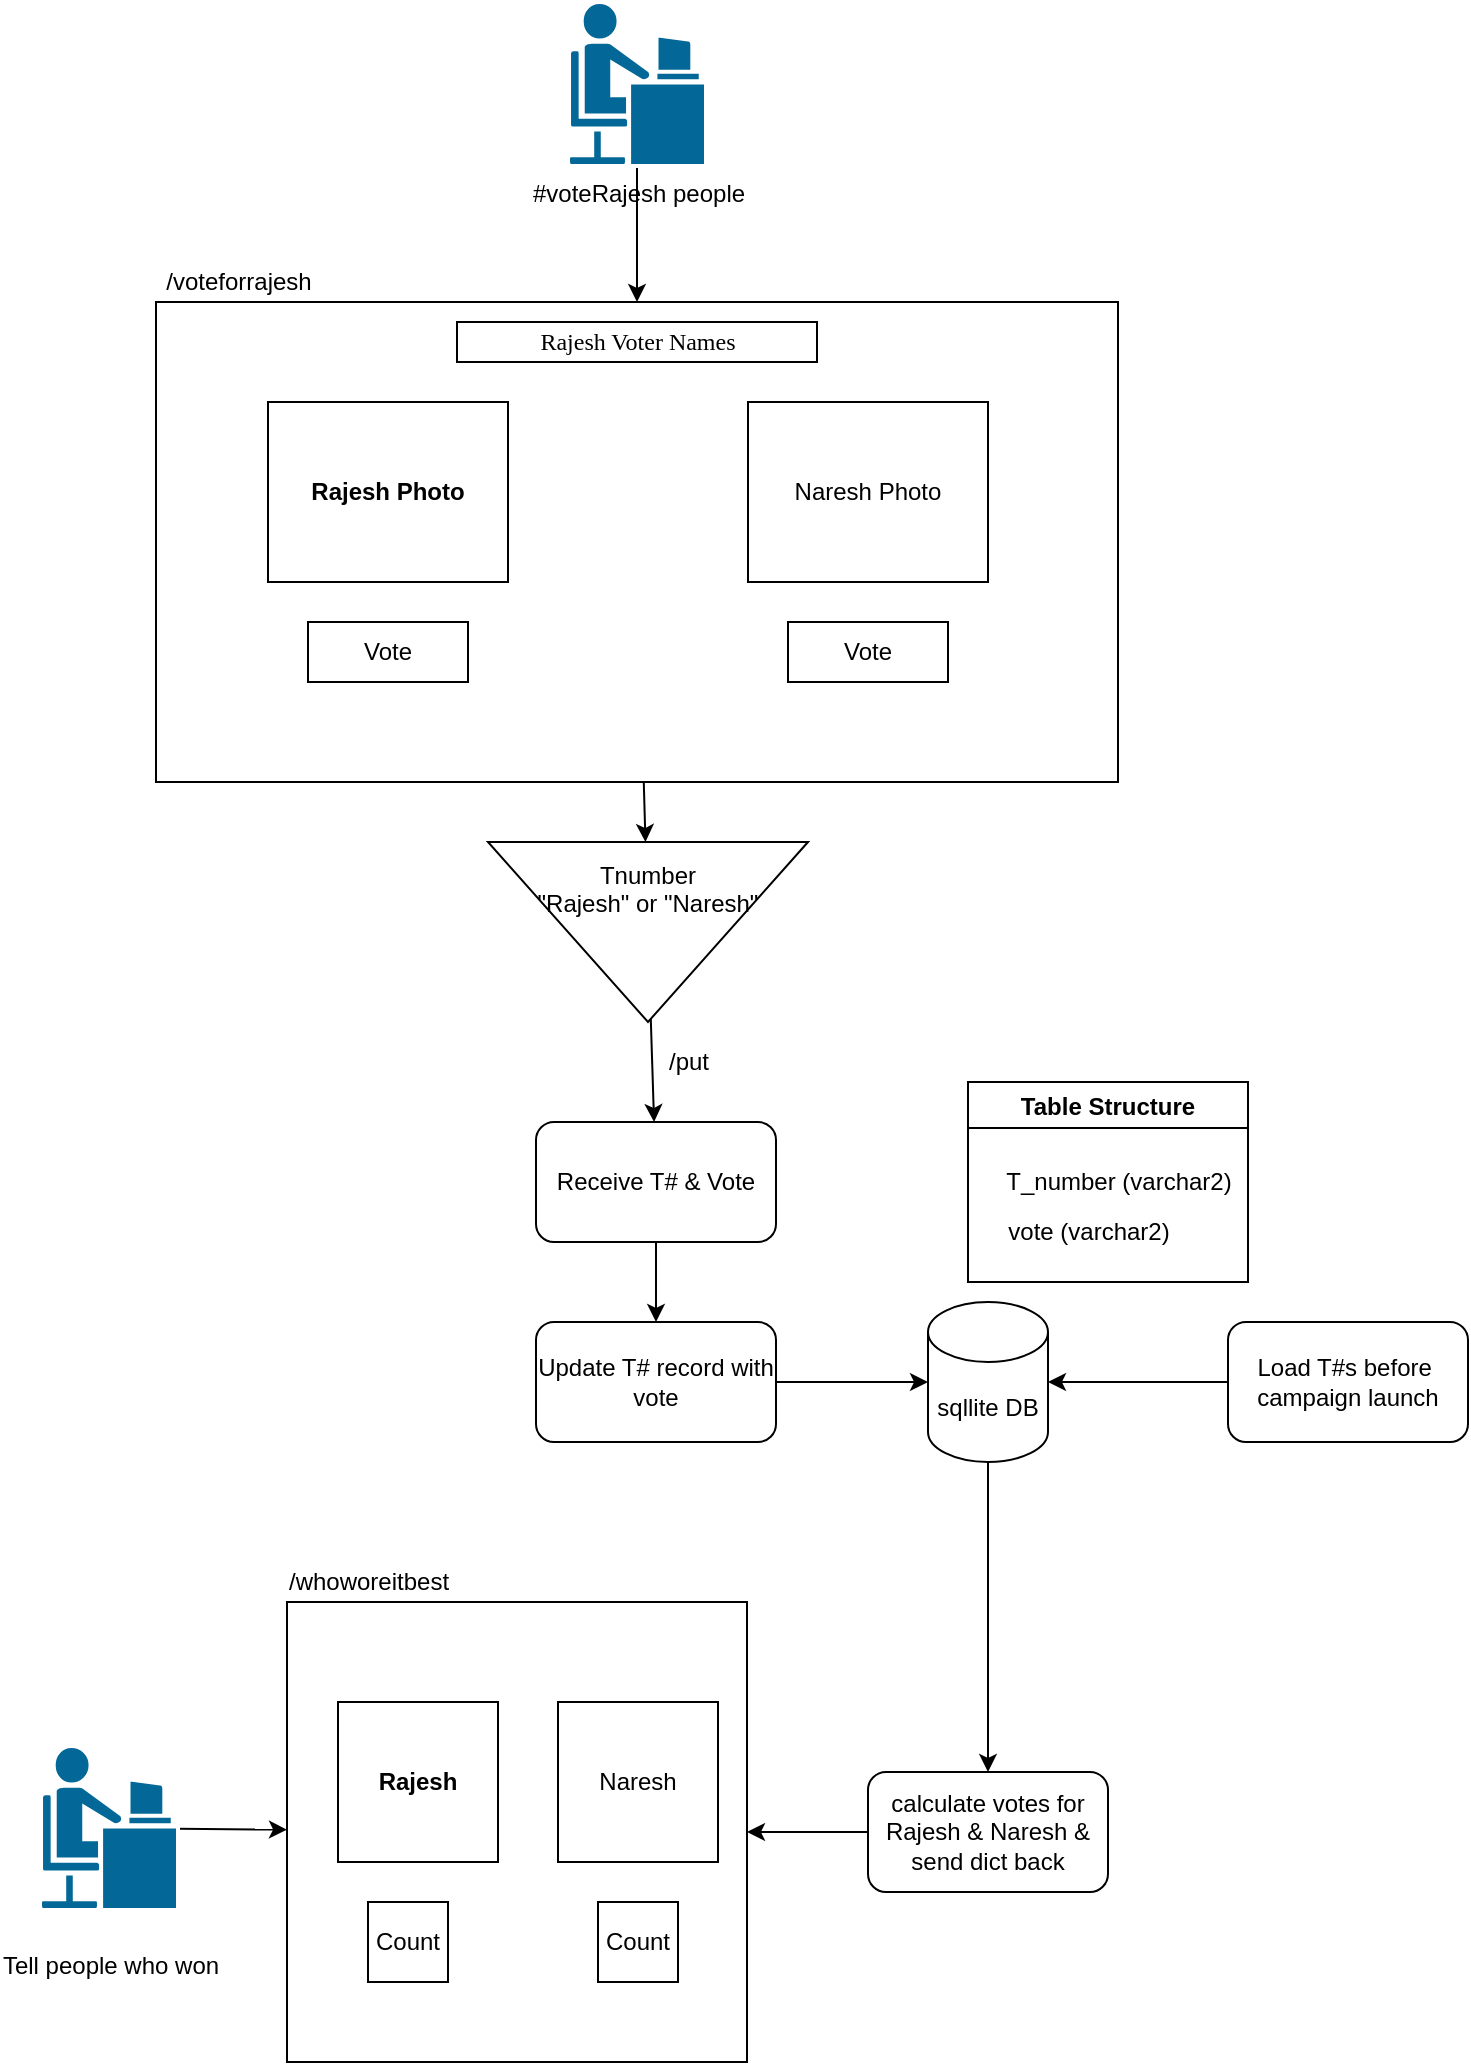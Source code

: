 <mxfile>
    <diagram id="VwVoTesBe7b8CH1ANEC-" name="Page-1">
        <mxGraphModel dx="1001" dy="860" grid="1" gridSize="10" guides="1" tooltips="1" connect="1" arrows="1" fold="1" page="1" pageScale="1" pageWidth="827" pageHeight="1169" math="0" shadow="0">
            <root>
                <mxCell id="0"/>
                <mxCell id="1" parent="0"/>
                <mxCell id="8" value="" style="edgeStyle=none;html=1;" edge="1" parent="1" source="2" target="3">
                    <mxGeometry relative="1" as="geometry"/>
                </mxCell>
                <mxCell id="2" value="#voteRajesh people" style="shape=mxgraph.cisco.people.androgenous_person;html=1;pointerEvents=1;dashed=0;fillColor=#036897;strokeColor=#ffffff;strokeWidth=2;verticalLabelPosition=bottom;verticalAlign=top;align=center;outlineConnect=0;" vertex="1" parent="1">
                    <mxGeometry x="310" y="50" width="69" height="82" as="geometry"/>
                </mxCell>
                <mxCell id="11" value="" style="edgeStyle=none;html=1;" edge="1" parent="1" source="3" target="10">
                    <mxGeometry relative="1" as="geometry"/>
                </mxCell>
                <mxCell id="3" value="" style="rounded=0;whiteSpace=wrap;html=1;" vertex="1" parent="1">
                    <mxGeometry x="104" y="200" width="481" height="240" as="geometry"/>
                </mxCell>
                <mxCell id="4" value="&lt;b&gt;Rajesh Photo&lt;/b&gt;" style="rounded=0;whiteSpace=wrap;html=1;" vertex="1" parent="1">
                    <mxGeometry x="160" y="250" width="120" height="90" as="geometry"/>
                </mxCell>
                <mxCell id="5" value="Naresh Photo" style="rounded=0;whiteSpace=wrap;html=1;" vertex="1" parent="1">
                    <mxGeometry x="400" y="250" width="120" height="90" as="geometry"/>
                </mxCell>
                <mxCell id="6" value="Vote" style="rounded=0;whiteSpace=wrap;html=1;" vertex="1" parent="1">
                    <mxGeometry x="180" y="360" width="80" height="30" as="geometry"/>
                </mxCell>
                <mxCell id="7" value="Vote" style="rounded=0;whiteSpace=wrap;html=1;" vertex="1" parent="1">
                    <mxGeometry x="420" y="360" width="80" height="30" as="geometry"/>
                </mxCell>
                <mxCell id="13" value="" style="edgeStyle=none;html=1;" edge="1" parent="1" source="10" target="12">
                    <mxGeometry relative="1" as="geometry"/>
                </mxCell>
                <mxCell id="10" value="Tnumber&lt;br&gt;&quot;Rajesh&quot; or &quot;Naresh&quot;&lt;br&gt;&lt;br&gt;&lt;br&gt;&lt;br&gt;" style="triangle;whiteSpace=wrap;html=1;direction=south;" vertex="1" parent="1">
                    <mxGeometry x="270" y="470" width="160" height="90" as="geometry"/>
                </mxCell>
                <mxCell id="17" value="" style="edgeStyle=none;html=1;" edge="1" parent="1" source="12" target="15">
                    <mxGeometry relative="1" as="geometry"/>
                </mxCell>
                <mxCell id="12" value="Receive T# &amp;amp; Vote" style="rounded=1;whiteSpace=wrap;html=1;" vertex="1" parent="1">
                    <mxGeometry x="294" y="610" width="120" height="60" as="geometry"/>
                </mxCell>
                <mxCell id="14" value="sqllite DB" style="shape=cylinder3;whiteSpace=wrap;html=1;boundedLbl=1;backgroundOutline=1;size=15;" vertex="1" parent="1">
                    <mxGeometry x="490" y="700" width="60" height="80" as="geometry"/>
                </mxCell>
                <mxCell id="16" value="" style="edgeStyle=none;html=1;" edge="1" parent="1" source="15" target="14">
                    <mxGeometry relative="1" as="geometry"/>
                </mxCell>
                <mxCell id="15" value="Update T# record with vote" style="rounded=1;whiteSpace=wrap;html=1;" vertex="1" parent="1">
                    <mxGeometry x="294" y="710" width="120" height="60" as="geometry"/>
                </mxCell>
                <mxCell id="19" value="" style="edgeStyle=none;html=1;" edge="1" parent="1" source="18" target="14">
                    <mxGeometry relative="1" as="geometry"/>
                </mxCell>
                <mxCell id="18" value="Load T#s before&amp;nbsp;&lt;br&gt;campaign launch" style="rounded=1;whiteSpace=wrap;html=1;" vertex="1" parent="1">
                    <mxGeometry x="640" y="710" width="120" height="60" as="geometry"/>
                </mxCell>
                <mxCell id="22" value="Table Structure" style="swimlane;" vertex="1" parent="1">
                    <mxGeometry x="510" y="590" width="140" height="100" as="geometry"/>
                </mxCell>
                <mxCell id="24" value="vote (varchar2)" style="text;html=1;align=center;verticalAlign=middle;resizable=0;points=[];autosize=1;strokeColor=none;fillColor=none;" vertex="1" parent="22">
                    <mxGeometry x="10" y="65" width="100" height="20" as="geometry"/>
                </mxCell>
                <mxCell id="23" value="T_number (varchar2)" style="text;html=1;align=center;verticalAlign=middle;resizable=0;points=[];autosize=1;strokeColor=none;fillColor=none;" vertex="1" parent="22">
                    <mxGeometry x="10" y="40" width="130" height="20" as="geometry"/>
                </mxCell>
                <mxCell id="25" value="/voteforrajesh" style="text;html=1;align=center;verticalAlign=middle;resizable=0;points=[];autosize=1;strokeColor=none;fillColor=none;" vertex="1" parent="1">
                    <mxGeometry x="100" y="180" width="90" height="20" as="geometry"/>
                </mxCell>
                <mxCell id="33" value="" style="edgeStyle=none;html=1;" edge="1" parent="1" source="26" target="27">
                    <mxGeometry relative="1" as="geometry"/>
                </mxCell>
                <mxCell id="26" value="&lt;br&gt;Tell people who won" style="shape=mxgraph.cisco.people.androgenous_person;html=1;pointerEvents=1;dashed=0;fillColor=#036897;strokeColor=#ffffff;strokeWidth=2;verticalLabelPosition=bottom;verticalAlign=top;align=center;outlineConnect=0;" vertex="1" parent="1">
                    <mxGeometry x="46" y="922" width="69" height="82" as="geometry"/>
                </mxCell>
                <mxCell id="27" value="" style="whiteSpace=wrap;html=1;aspect=fixed;" vertex="1" parent="1">
                    <mxGeometry x="169.5" y="850" width="230" height="230" as="geometry"/>
                </mxCell>
                <mxCell id="29" value="&lt;b&gt;Rajesh&lt;/b&gt;" style="whiteSpace=wrap;html=1;aspect=fixed;" vertex="1" parent="1">
                    <mxGeometry x="195" y="900" width="80" height="80" as="geometry"/>
                </mxCell>
                <mxCell id="30" value="Naresh" style="whiteSpace=wrap;html=1;aspect=fixed;" vertex="1" parent="1">
                    <mxGeometry x="305" y="900" width="80" height="80" as="geometry"/>
                </mxCell>
                <mxCell id="31" value="Count" style="whiteSpace=wrap;html=1;aspect=fixed;" vertex="1" parent="1">
                    <mxGeometry x="210" y="1000" width="40" height="40" as="geometry"/>
                </mxCell>
                <mxCell id="32" value="Count" style="whiteSpace=wrap;html=1;aspect=fixed;" vertex="1" parent="1">
                    <mxGeometry x="325" y="1000" width="40" height="40" as="geometry"/>
                </mxCell>
                <mxCell id="34" value="/whoworeitbest" style="text;html=1;align=center;verticalAlign=middle;resizable=0;points=[];autosize=1;strokeColor=none;fillColor=none;" vertex="1" parent="1">
                    <mxGeometry x="160" y="830" width="100" height="20" as="geometry"/>
                </mxCell>
                <mxCell id="38" value="" style="edgeStyle=none;html=1;entryX=1;entryY=0.5;entryDx=0;entryDy=0;" edge="1" parent="1" source="35" target="27">
                    <mxGeometry relative="1" as="geometry">
                        <mxPoint x="400" y="940" as="targetPoint"/>
                    </mxGeometry>
                </mxCell>
                <mxCell id="35" value="calculate votes for Rajesh &amp;amp; Naresh &amp;amp; send dict back" style="rounded=1;whiteSpace=wrap;html=1;" vertex="1" parent="1">
                    <mxGeometry x="460" y="935" width="120" height="60" as="geometry"/>
                </mxCell>
                <mxCell id="36" value="/put" style="text;html=1;align=center;verticalAlign=middle;resizable=0;points=[];autosize=1;strokeColor=none;fillColor=none;" vertex="1" parent="1">
                    <mxGeometry x="350" y="570" width="40" height="20" as="geometry"/>
                </mxCell>
                <mxCell id="37" value="" style="endArrow=classic;html=1;exitX=0.5;exitY=1;exitDx=0;exitDy=0;exitPerimeter=0;entryX=0.5;entryY=0;entryDx=0;entryDy=0;" edge="1" parent="1" source="14" target="35">
                    <mxGeometry width="50" height="50" relative="1" as="geometry">
                        <mxPoint x="390" y="760" as="sourcePoint"/>
                        <mxPoint x="440" y="710" as="targetPoint"/>
                    </mxGeometry>
                </mxCell>
                <mxCell id="41" value="Rajesh Voter Names" style="rounded=0;whiteSpace=wrap;html=1;fontFamily=Comic Sans MS;" vertex="1" parent="1">
                    <mxGeometry x="254.5" y="210" width="180" height="20" as="geometry"/>
                </mxCell>
            </root>
        </mxGraphModel>
    </diagram>
</mxfile>